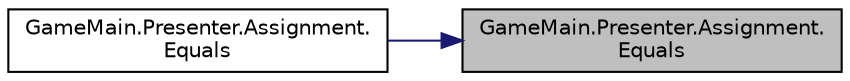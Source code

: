 digraph "GameMain.Presenter.Assignment.Equals"
{
 // LATEX_PDF_SIZE
  edge [fontname="Helvetica",fontsize="10",labelfontname="Helvetica",labelfontsize="10"];
  node [fontname="Helvetica",fontsize="10",shape=record];
  rankdir="RL";
  Node1 [label="GameMain.Presenter.Assignment.\lEquals",height=0.2,width=0.4,color="black", fillcolor="grey75", style="filled", fontcolor="black",tooltip=" "];
  Node1 -> Node2 [dir="back",color="midnightblue",fontsize="10",style="solid",fontname="Helvetica"];
  Node2 [label="GameMain.Presenter.Assignment.\lEquals",height=0.2,width=0.4,color="black", fillcolor="white", style="filled",URL="$structGameMain_1_1Presenter_1_1Assignment.html#ac24c6d58df75c890f9cffc836440aa63",tooltip=" "];
}
